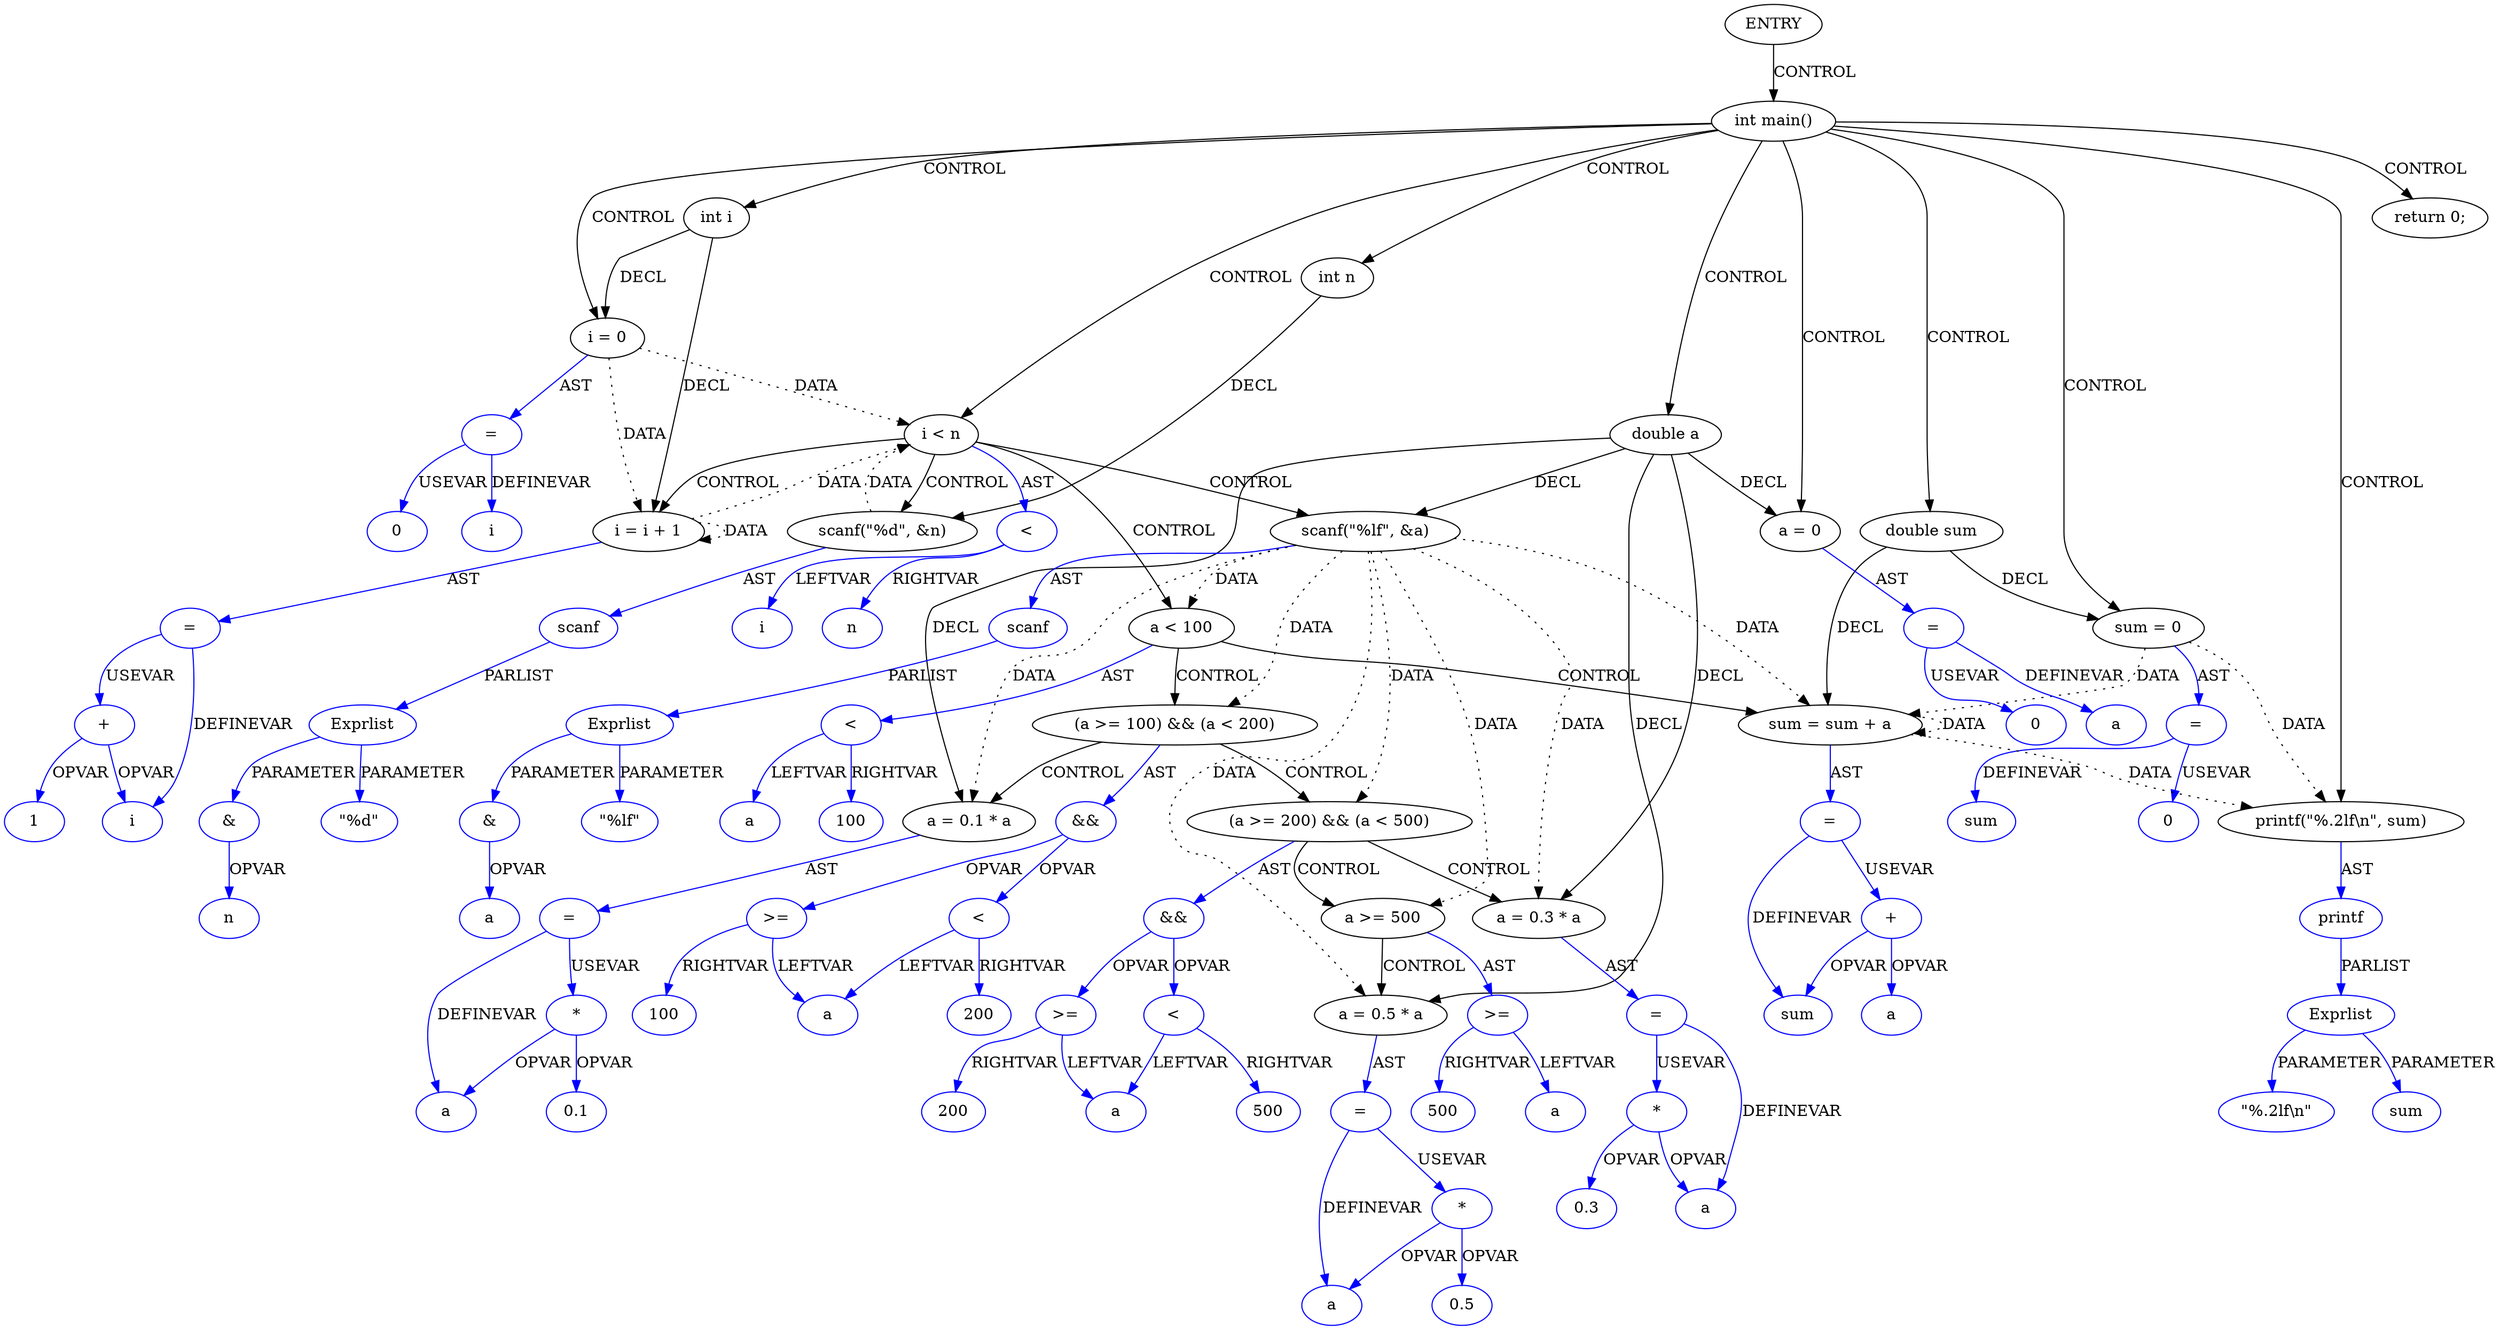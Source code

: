 digraph G{
Node1 [label="ENTRY",type="ENTRY",coord="-1"];
Node2 [label="int main()",type="CONTROL",coord="3"];
Node4 [label="int i",type="DECL",coord="4",varname="i",vartype="int"];
Node5 [label="int n",type="DECL",coord="5",varname="n",vartype="int"];
Node6 [label="double a",type="DECL",coord="6",varname="a",vartype="double"];
Node7 [label="double sum",type="DECL",coord="7",varname="sum",vartype="double"];
Node8 [label="sum = 0",type="ASSIGN",coord="8"];
Node9 [label="=",type="ASSIGNOP",coord="8",color=blue];
Node10 [label="sum",type="VAR",coord="8",color=blue];
Node11 [label="0",type="CONST",coord="8",color=blue];
Node12 [label="a = 0",type="ASSIGN",coord="9"];
Node13 [label="=",type="ASSIGNOP",coord="9",color=blue];
Node14 [label="a",type="VAR",coord="9",color=blue];
Node15 [label="0",type="CONST",coord="9",color=blue];
Node16 [label="i = 0",type="ASSIGN",coord="10"];
Node17 [label="=",type="ASSIGNOP",coord="10",color=blue];
Node18 [label="i",type="VAR",coord="10",color=blue];
Node19 [label="0",type="CONST",coord="10",color=blue];
Node20 [label="i < n",type="CONTROL",coord="10"];
Node23 [label="scanf(\"%lf\", &a)",type="CALL",coord="11"];
Node24 [label="scanf",type="FUNCNAME",coord="11",color=blue];
Node25 [label="Exprlist",type="EXPRS",coord="11",color=blue];
Node26 [label="\"%lf\"",type="CONST",coord="11",color=blue];
Node27 [label="&",type="OP",coord="11",color=blue];
Node28 [label="a",type="VAR",coord="11",color=blue];
Node29 [label="a < 100",type="CONTROL",coord="12"];
Node31 [label="sum = sum + a",type="ASSIGN",coord="13"];
Node32 [label="=",type="ASSIGNOP",coord="13",color=blue];
Node33 [label="sum",type="VAR",coord="13",color=blue];
Node34 [label="+",type="OP",coord="13",color=blue];
Node35 [label="a",type="VAR",coord="13",color=blue];
Node36 [label="(a >= 100) && (a < 200)",type="CONTROL",coord="14"];
Node38 [label="a = 0.1 * a",type="ASSIGN",coord="15"];
Node39 [label="=",type="ASSIGNOP",coord="15",color=blue];
Node40 [label="a",type="VAR",coord="15",color=blue];
Node41 [label="*",type="OP",coord="15",color=blue];
Node42 [label="0.1",type="CONST",coord="15",color=blue];
Node43 [label="(a >= 200) && (a < 500)",type="CONTROL",coord="16"];
Node45 [label="a = 0.3 * a",type="ASSIGN",coord="17"];
Node46 [label="=",type="ASSIGNOP",coord="17",color=blue];
Node47 [label="a",type="VAR",coord="17",color=blue];
Node48 [label="*",type="OP",coord="17",color=blue];
Node49 [label="0.3",type="CONST",coord="17",color=blue];
Node50 [label="a >= 500",type="CONTROL",coord="18"];
Node52 [label="a = 0.5 * a",type="ASSIGN",coord="19"];
Node53 [label="=",type="ASSIGNOP",coord="19",color=blue];
Node54 [label="a",type="VAR",coord="19",color=blue];
Node55 [label="*",type="OP",coord="19",color=blue];
Node56 [label="0.5",type="CONST",coord="19",color=blue];
Node57 [label=">=",type="OP",coord="18",color=blue];
Node58 [label="a",type="VAR",coord="18",color=blue];
Node59 [label="500",type="CONST",coord="18",color=blue];
Node60 [label="&&",type="OP",coord="16",color=blue];
Node61 [label=">=",type="OP",coord="16",color=blue];
Node62 [label="a",type="VAR",coord="16",color=blue];
Node63 [label="200",type="CONST",coord="16",color=blue];
Node64 [label="<",type="OP",coord="16",color=blue];
Node65 [label="500",type="CONST",coord="16",color=blue];
Node66 [label="&&",type="OP",coord="14",color=blue];
Node67 [label=">=",type="OP",coord="14",color=blue];
Node68 [label="a",type="VAR",coord="14",color=blue];
Node69 [label="100",type="CONST",coord="14",color=blue];
Node70 [label="<",type="OP",coord="14",color=blue];
Node71 [label="200",type="CONST",coord="14",color=blue];
Node72 [label="<",type="OP",coord="12",color=blue];
Node73 [label="a",type="VAR",coord="12",color=blue];
Node74 [label="100",type="CONST",coord="12",color=blue];
Node75 [label="scanf(\"%d\", &n)",type="CALL",coord="21"];
Node76 [label="scanf",type="FUNCNAME",coord="21",color=blue];
Node77 [label="Exprlist",type="EXPRS",coord="21",color=blue];
Node78 [label="\"%d\"",type="CONST",coord="21",color=blue];
Node79 [label="&",type="OP",coord="21",color=blue];
Node80 [label="n",type="VAR",coord="21",color=blue];
Node81 [label="i = i + 1",type="ASSIGN",coord="10"];
Node82 [label="=",type="ASSIGNOP",coord="10",color=blue];
Node83 [label="i",type="VAR",coord="10",color=blue];
Node84 [label="+",type="OP",coord="10",color=blue];
Node85 [label="1",type="CONST",coord="10",color=blue];
Node86 [label="<",type="OP",coord="10",color=blue];
Node87 [label="i",type="VAR",coord="10",color=blue];
Node88 [label="n",type="VAR",coord="10",color=blue];
Node89 [label="printf(\"%.2lf\\n\", sum)",type="CALL",coord="23"];
Node90 [label="printf",type="FUNCNAME",coord="23",color=blue];
Node91 [label="Exprlist",type="EXPRS",coord="23",color=blue];
Node92 [label="\"%.2lf\\n\"",type="CONST",coord="23",color=blue];
Node93 [label="sum",type="VAR",coord="23",color=blue];
Node94 [label="return 0;",type="CONTROL",coord="24"];
Node1->Node2 [label = "CONTROL" ];
Node2->Node4 [label = "CONTROL" ];
Node2->Node5 [label = "CONTROL" ];
Node2->Node6 [label = "CONTROL" ];
Node2->Node7 [label = "CONTROL" ];
Node2->Node8 [label = "CONTROL" ];
Node2->Node12 [label = "CONTROL" ];
Node2->Node16 [label = "CONTROL" ];
Node2->Node20 [label = "CONTROL" ];
Node2->Node89 [label = "CONTROL" ];
Node2->Node94 [label = "CONTROL" ];
Node20->Node23 [label = "CONTROL" ];
Node20->Node29 [label = "CONTROL" ];
Node20->Node75 [label = "CONTROL" ];
Node20->Node81 [label = "CONTROL" ];
Node29->Node31 [label = "CONTROL" ];
Node29->Node36 [label = "CONTROL" ];
Node36->Node38 [label = "CONTROL" ];
Node36->Node43 [label = "CONTROL" ];
Node43->Node45 [label = "CONTROL" ];
Node43->Node50 [label = "CONTROL" ];
Node50->Node52 [label = "CONTROL" ];
Node8->Node31 [label = "DATA", style = dotted ]
Node8->Node89 [label = "DATA", style = dotted ]
Node16->Node20 [label = "DATA", style = dotted ]
Node16->Node81 [label = "DATA", style = dotted ]
Node23->Node29 [label = "DATA", style = dotted ]
Node23->Node31 [label = "DATA", style = dotted ]
Node23->Node36 [label = "DATA", style = dotted ]
Node23->Node38 [label = "DATA", style = dotted ]
Node23->Node43 [label = "DATA", style = dotted ]
Node23->Node45 [label = "DATA", style = dotted ]
Node23->Node50 [label = "DATA", style = dotted ]
Node23->Node52 [label = "DATA", style = dotted ]
Node31->Node31 [label = "DATA", style = dotted ]
Node31->Node89 [label = "DATA", style = dotted ]
Node75->Node20 [label = "DATA", style = dotted ]
Node81->Node20 [label = "DATA", style = dotted ]
Node81->Node81 [label = "DATA", style = dotted ]
Node4->Node81 [label = "DECL"]
Node4->Node16 [label = "DECL"]
Node5->Node75 [label = "DECL"]
Node6->Node38 [label = "DECL"]
Node6->Node52 [label = "DECL"]
Node6->Node45 [label = "DECL"]
Node6->Node12 [label = "DECL"]
Node6->Node23 [label = "DECL"]
Node7->Node8 [label = "DECL"]
Node7->Node31 [label = "DECL"]
Node8->Node9 [label = "AST" color=blue]
Node9->Node10 [label = "DEFINEVAR" color=blue]
Node9->Node11 [label = "USEVAR" color=blue]
Node12->Node13 [label = "AST" color=blue]
Node13->Node14 [label = "DEFINEVAR" color=blue]
Node13->Node15 [label = "USEVAR" color=blue]
Node16->Node17 [label = "AST" color=blue]
Node17->Node18 [label = "DEFINEVAR" color=blue]
Node17->Node19 [label = "USEVAR" color=blue]
Node20->Node86 [label = "AST" color=blue]
Node23->Node24 [label = "AST" color=blue]
Node24->Node25 [label = "PARLIST" color=blue]
Node25->Node26 [label = "PARAMETER" color=blue]
Node25->Node27 [label = "PARAMETER" color=blue]
Node27->Node28 [label = "OPVAR" color=blue]
Node29->Node72 [label = "AST" color=blue]
Node31->Node32 [label = "AST" color=blue]
Node32->Node33 [label = "DEFINEVAR" color=blue]
Node32->Node34 [label = "USEVAR" color=blue]
Node34->Node33 [label = "OPVAR" color=blue]
Node34->Node35 [label = "OPVAR" color=blue]
Node36->Node66 [label = "AST" color=blue]
Node38->Node39 [label = "AST" color=blue]
Node39->Node40 [label = "DEFINEVAR" color=blue]
Node39->Node41 [label = "USEVAR" color=blue]
Node41->Node42 [label = "OPVAR" color=blue]
Node41->Node40 [label = "OPVAR" color=blue]
Node43->Node60 [label = "AST" color=blue]
Node45->Node46 [label = "AST" color=blue]
Node46->Node47 [label = "DEFINEVAR" color=blue]
Node46->Node48 [label = "USEVAR" color=blue]
Node48->Node49 [label = "OPVAR" color=blue]
Node48->Node47 [label = "OPVAR" color=blue]
Node50->Node57 [label = "AST" color=blue]
Node52->Node53 [label = "AST" color=blue]
Node53->Node54 [label = "DEFINEVAR" color=blue]
Node53->Node55 [label = "USEVAR" color=blue]
Node55->Node56 [label = "OPVAR" color=blue]
Node55->Node54 [label = "OPVAR" color=blue]
Node57->Node58 [label = "LEFTVAR" color=blue]
Node57->Node59 [label = "RIGHTVAR" color=blue]
Node60->Node61 [label = "OPVAR" color=blue]
Node60->Node64 [label = "OPVAR" color=blue]
Node61->Node62 [label = "LEFTVAR" color=blue]
Node61->Node63 [label = "RIGHTVAR" color=blue]
Node64->Node62 [label = "LEFTVAR" color=blue]
Node64->Node65 [label = "RIGHTVAR" color=blue]
Node66->Node67 [label = "OPVAR" color=blue]
Node66->Node70 [label = "OPVAR" color=blue]
Node67->Node68 [label = "LEFTVAR" color=blue]
Node67->Node69 [label = "RIGHTVAR" color=blue]
Node70->Node68 [label = "LEFTVAR" color=blue]
Node70->Node71 [label = "RIGHTVAR" color=blue]
Node72->Node73 [label = "LEFTVAR" color=blue]
Node72->Node74 [label = "RIGHTVAR" color=blue]
Node75->Node76 [label = "AST" color=blue]
Node76->Node77 [label = "PARLIST" color=blue]
Node77->Node78 [label = "PARAMETER" color=blue]
Node77->Node79 [label = "PARAMETER" color=blue]
Node79->Node80 [label = "OPVAR" color=blue]
Node81->Node82 [label = "AST" color=blue]
Node82->Node83 [label = "DEFINEVAR" color=blue]
Node82->Node84 [label = "USEVAR" color=blue]
Node84->Node83 [label = "OPVAR" color=blue]
Node84->Node85 [label = "OPVAR" color=blue]
Node86->Node87 [label = "LEFTVAR" color=blue]
Node86->Node88 [label = "RIGHTVAR" color=blue]
Node89->Node90 [label = "AST" color=blue]
Node90->Node91 [label = "PARLIST" color=blue]
Node91->Node92 [label = "PARAMETER" color=blue]
Node91->Node93 [label = "PARAMETER" color=blue]
}
